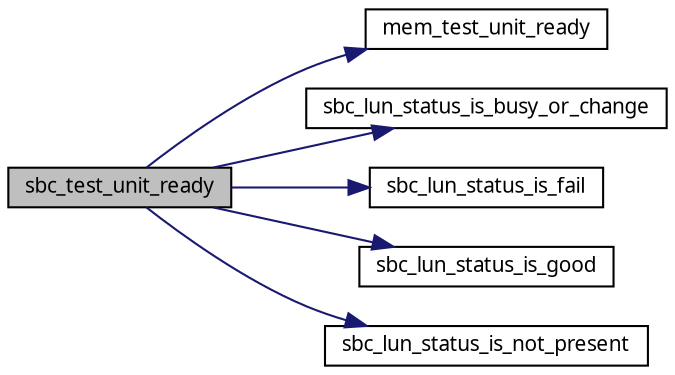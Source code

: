 digraph G
{
  edge [fontname="FreeSans.ttf",fontsize=10,labelfontname="FreeSans.ttf",labelfontsize=10];
  node [fontname="FreeSans.ttf",fontsize=10,shape=record];
  rankdir=LR;
  Node1 [label="sbc_test_unit_ready",height=0.2,width=0.4,color="black", fillcolor="grey75", style="filled" fontcolor="black"];
  Node1 -> Node2 [color="midnightblue",fontsize=10,style="solid",fontname="FreeSans.ttf"];
  Node2 [label="mem_test_unit_ready",height=0.2,width=0.4,color="black", fillcolor="white", style="filled",URL="$a00040.html#51555be425eeacfd88e603b9cba97049",tooltip="This function test the state of memory, and start the initialisation of the memory..."];
  Node1 -> Node3 [color="midnightblue",fontsize=10,style="solid",fontname="FreeSans.ttf"];
  Node3 [label="sbc_lun_status_is_busy_or_change",height=0.2,width=0.4,color="black", fillcolor="white", style="filled",URL="$a00070.html#070e6444e67e90bc02263d8c7120f639",tooltip="This fonction send the UFI status busy and change."];
  Node1 -> Node4 [color="midnightblue",fontsize=10,style="solid",fontname="FreeSans.ttf"];
  Node4 [label="sbc_lun_status_is_fail",height=0.2,width=0.4,color="black", fillcolor="white", style="filled",URL="$a00070.html#8f9fe80f550dbf8d9c3c60516bb6dad6",tooltip="This fonction send the UFI status FAIL."];
  Node1 -> Node5 [color="midnightblue",fontsize=10,style="solid",fontname="FreeSans.ttf"];
  Node5 [label="sbc_lun_status_is_good",height=0.2,width=0.4,color="black", fillcolor="white", style="filled",URL="$a00070.html#6a32a04cfe5f86c7200512a2dee798f8",tooltip="This fonction send the UFI status GOOD."];
  Node1 -> Node6 [color="midnightblue",fontsize=10,style="solid",fontname="FreeSans.ttf"];
  Node6 [label="sbc_lun_status_is_not_present",height=0.2,width=0.4,color="black", fillcolor="white", style="filled",URL="$a00070.html#03f2e185631cefb98ce3076deb698640",tooltip="This fonction send the UFI status &quot;lun not present&quot;."];
}
